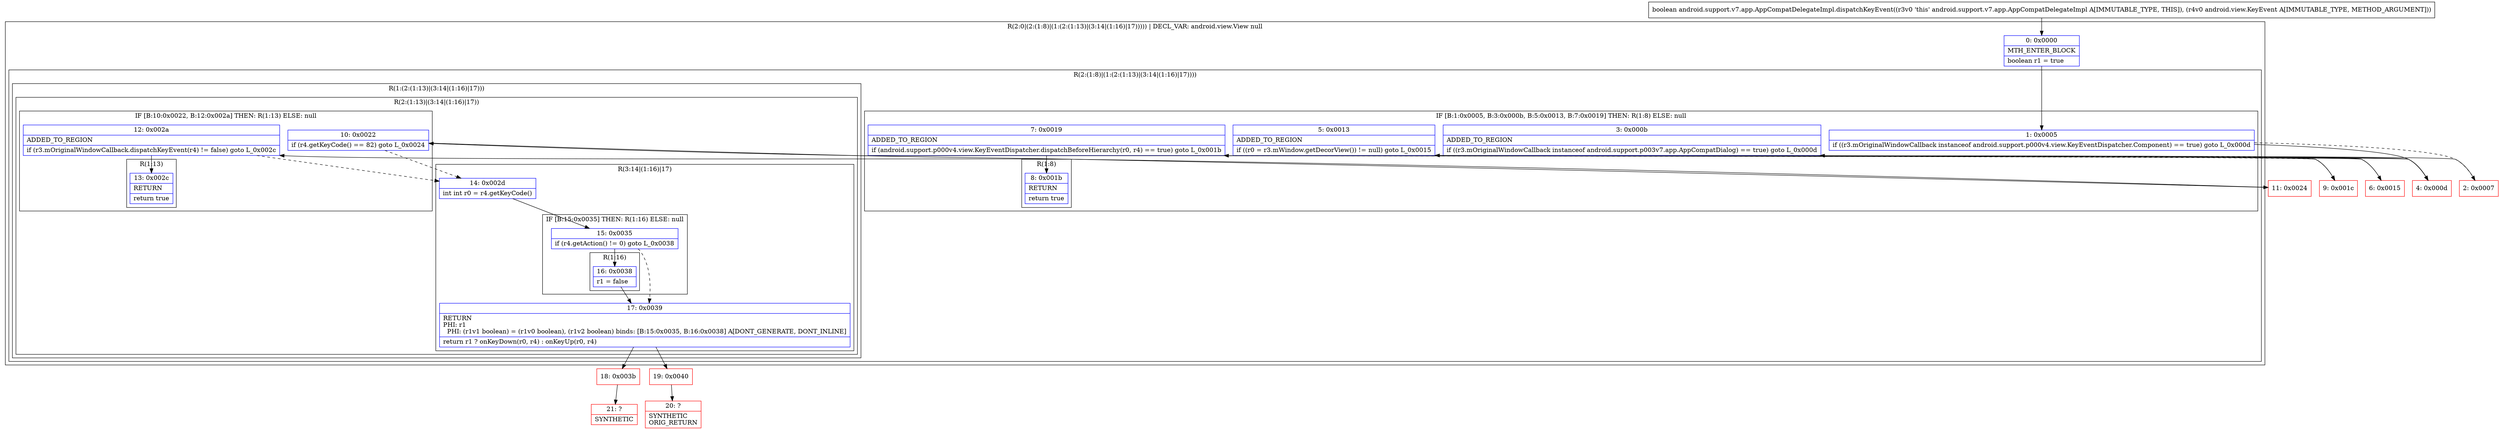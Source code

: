 digraph "CFG forandroid.support.v7.app.AppCompatDelegateImpl.dispatchKeyEvent(Landroid\/view\/KeyEvent;)Z" {
subgraph cluster_Region_816709817 {
label = "R(2:0|(2:(1:8)|(1:(2:(1:13)|(3:14|(1:16)|17))))) | DECL_VAR: android.view.View null\l";
node [shape=record,color=blue];
Node_0 [shape=record,label="{0\:\ 0x0000|MTH_ENTER_BLOCK\l|boolean r1 = true\l}"];
subgraph cluster_Region_961252144 {
label = "R(2:(1:8)|(1:(2:(1:13)|(3:14|(1:16)|17))))";
node [shape=record,color=blue];
subgraph cluster_IfRegion_44849006 {
label = "IF [B:1:0x0005, B:3:0x000b, B:5:0x0013, B:7:0x0019] THEN: R(1:8) ELSE: null";
node [shape=record,color=blue];
Node_1 [shape=record,label="{1\:\ 0x0005|if ((r3.mOriginalWindowCallback instanceof android.support.p000v4.view.KeyEventDispatcher.Component) == true) goto L_0x000d\l}"];
Node_3 [shape=record,label="{3\:\ 0x000b|ADDED_TO_REGION\l|if ((r3.mOriginalWindowCallback instanceof android.support.p003v7.app.AppCompatDialog) == true) goto L_0x000d\l}"];
Node_5 [shape=record,label="{5\:\ 0x0013|ADDED_TO_REGION\l|if ((r0 = r3.mWindow.getDecorView()) != null) goto L_0x0015\l}"];
Node_7 [shape=record,label="{7\:\ 0x0019|ADDED_TO_REGION\l|if (android.support.p000v4.view.KeyEventDispatcher.dispatchBeforeHierarchy(r0, r4) == true) goto L_0x001b\l}"];
subgraph cluster_Region_1824137531 {
label = "R(1:8)";
node [shape=record,color=blue];
Node_8 [shape=record,label="{8\:\ 0x001b|RETURN\l|return true\l}"];
}
}
subgraph cluster_Region_1291981700 {
label = "R(1:(2:(1:13)|(3:14|(1:16)|17)))";
node [shape=record,color=blue];
subgraph cluster_Region_687145759 {
label = "R(2:(1:13)|(3:14|(1:16)|17))";
node [shape=record,color=blue];
subgraph cluster_IfRegion_1216489032 {
label = "IF [B:10:0x0022, B:12:0x002a] THEN: R(1:13) ELSE: null";
node [shape=record,color=blue];
Node_10 [shape=record,label="{10\:\ 0x0022|if (r4.getKeyCode() == 82) goto L_0x0024\l}"];
Node_12 [shape=record,label="{12\:\ 0x002a|ADDED_TO_REGION\l|if (r3.mOriginalWindowCallback.dispatchKeyEvent(r4) != false) goto L_0x002c\l}"];
subgraph cluster_Region_1963750810 {
label = "R(1:13)";
node [shape=record,color=blue];
Node_13 [shape=record,label="{13\:\ 0x002c|RETURN\l|return true\l}"];
}
}
subgraph cluster_Region_855584050 {
label = "R(3:14|(1:16)|17)";
node [shape=record,color=blue];
Node_14 [shape=record,label="{14\:\ 0x002d|int int r0 = r4.getKeyCode()\l}"];
subgraph cluster_IfRegion_684705420 {
label = "IF [B:15:0x0035] THEN: R(1:16) ELSE: null";
node [shape=record,color=blue];
Node_15 [shape=record,label="{15\:\ 0x0035|if (r4.getAction() != 0) goto L_0x0038\l}"];
subgraph cluster_Region_1040991809 {
label = "R(1:16)";
node [shape=record,color=blue];
Node_16 [shape=record,label="{16\:\ 0x0038|r1 = false\l}"];
}
}
Node_17 [shape=record,label="{17\:\ 0x0039|RETURN\lPHI: r1 \l  PHI: (r1v1 boolean) = (r1v0 boolean), (r1v2 boolean) binds: [B:15:0x0035, B:16:0x0038] A[DONT_GENERATE, DONT_INLINE]\l|return r1 ? onKeyDown(r0, r4) : onKeyUp(r0, r4)\l}"];
}
}
}
}
}
Node_2 [shape=record,color=red,label="{2\:\ 0x0007}"];
Node_4 [shape=record,color=red,label="{4\:\ 0x000d}"];
Node_6 [shape=record,color=red,label="{6\:\ 0x0015}"];
Node_9 [shape=record,color=red,label="{9\:\ 0x001c}"];
Node_11 [shape=record,color=red,label="{11\:\ 0x0024}"];
Node_18 [shape=record,color=red,label="{18\:\ 0x003b}"];
Node_19 [shape=record,color=red,label="{19\:\ 0x0040}"];
Node_20 [shape=record,color=red,label="{20\:\ ?|SYNTHETIC\lORIG_RETURN\l}"];
Node_21 [shape=record,color=red,label="{21\:\ ?|SYNTHETIC\l}"];
MethodNode[shape=record,label="{boolean android.support.v7.app.AppCompatDelegateImpl.dispatchKeyEvent((r3v0 'this' android.support.v7.app.AppCompatDelegateImpl A[IMMUTABLE_TYPE, THIS]), (r4v0 android.view.KeyEvent A[IMMUTABLE_TYPE, METHOD_ARGUMENT])) }"];
MethodNode -> Node_0;
Node_0 -> Node_1;
Node_1 -> Node_2[style=dashed];
Node_1 -> Node_4;
Node_3 -> Node_4;
Node_3 -> Node_9[style=dashed];
Node_5 -> Node_6;
Node_5 -> Node_9[style=dashed];
Node_7 -> Node_8;
Node_7 -> Node_9[style=dashed];
Node_10 -> Node_11;
Node_10 -> Node_14[style=dashed];
Node_12 -> Node_13;
Node_12 -> Node_14[style=dashed];
Node_14 -> Node_15;
Node_15 -> Node_16;
Node_15 -> Node_17[style=dashed];
Node_16 -> Node_17;
Node_17 -> Node_18;
Node_17 -> Node_19;
Node_2 -> Node_3;
Node_4 -> Node_5;
Node_6 -> Node_7;
Node_9 -> Node_10;
Node_11 -> Node_12;
Node_18 -> Node_21;
Node_19 -> Node_20;
}

